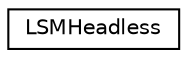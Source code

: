 digraph "Graphical Class Hierarchy"
{
  edge [fontname="Helvetica",fontsize="10",labelfontname="Helvetica",labelfontsize="10"];
  node [fontname="Helvetica",fontsize="10",shape=record];
  rankdir="LR";
  Node1 [label="LSMHeadless",height=0.2,width=0.4,color="black", fillcolor="white", style="filled",URL="$classLSMHeadless.html",tooltip="This object handles communication and integration of gryodata. "];
}

